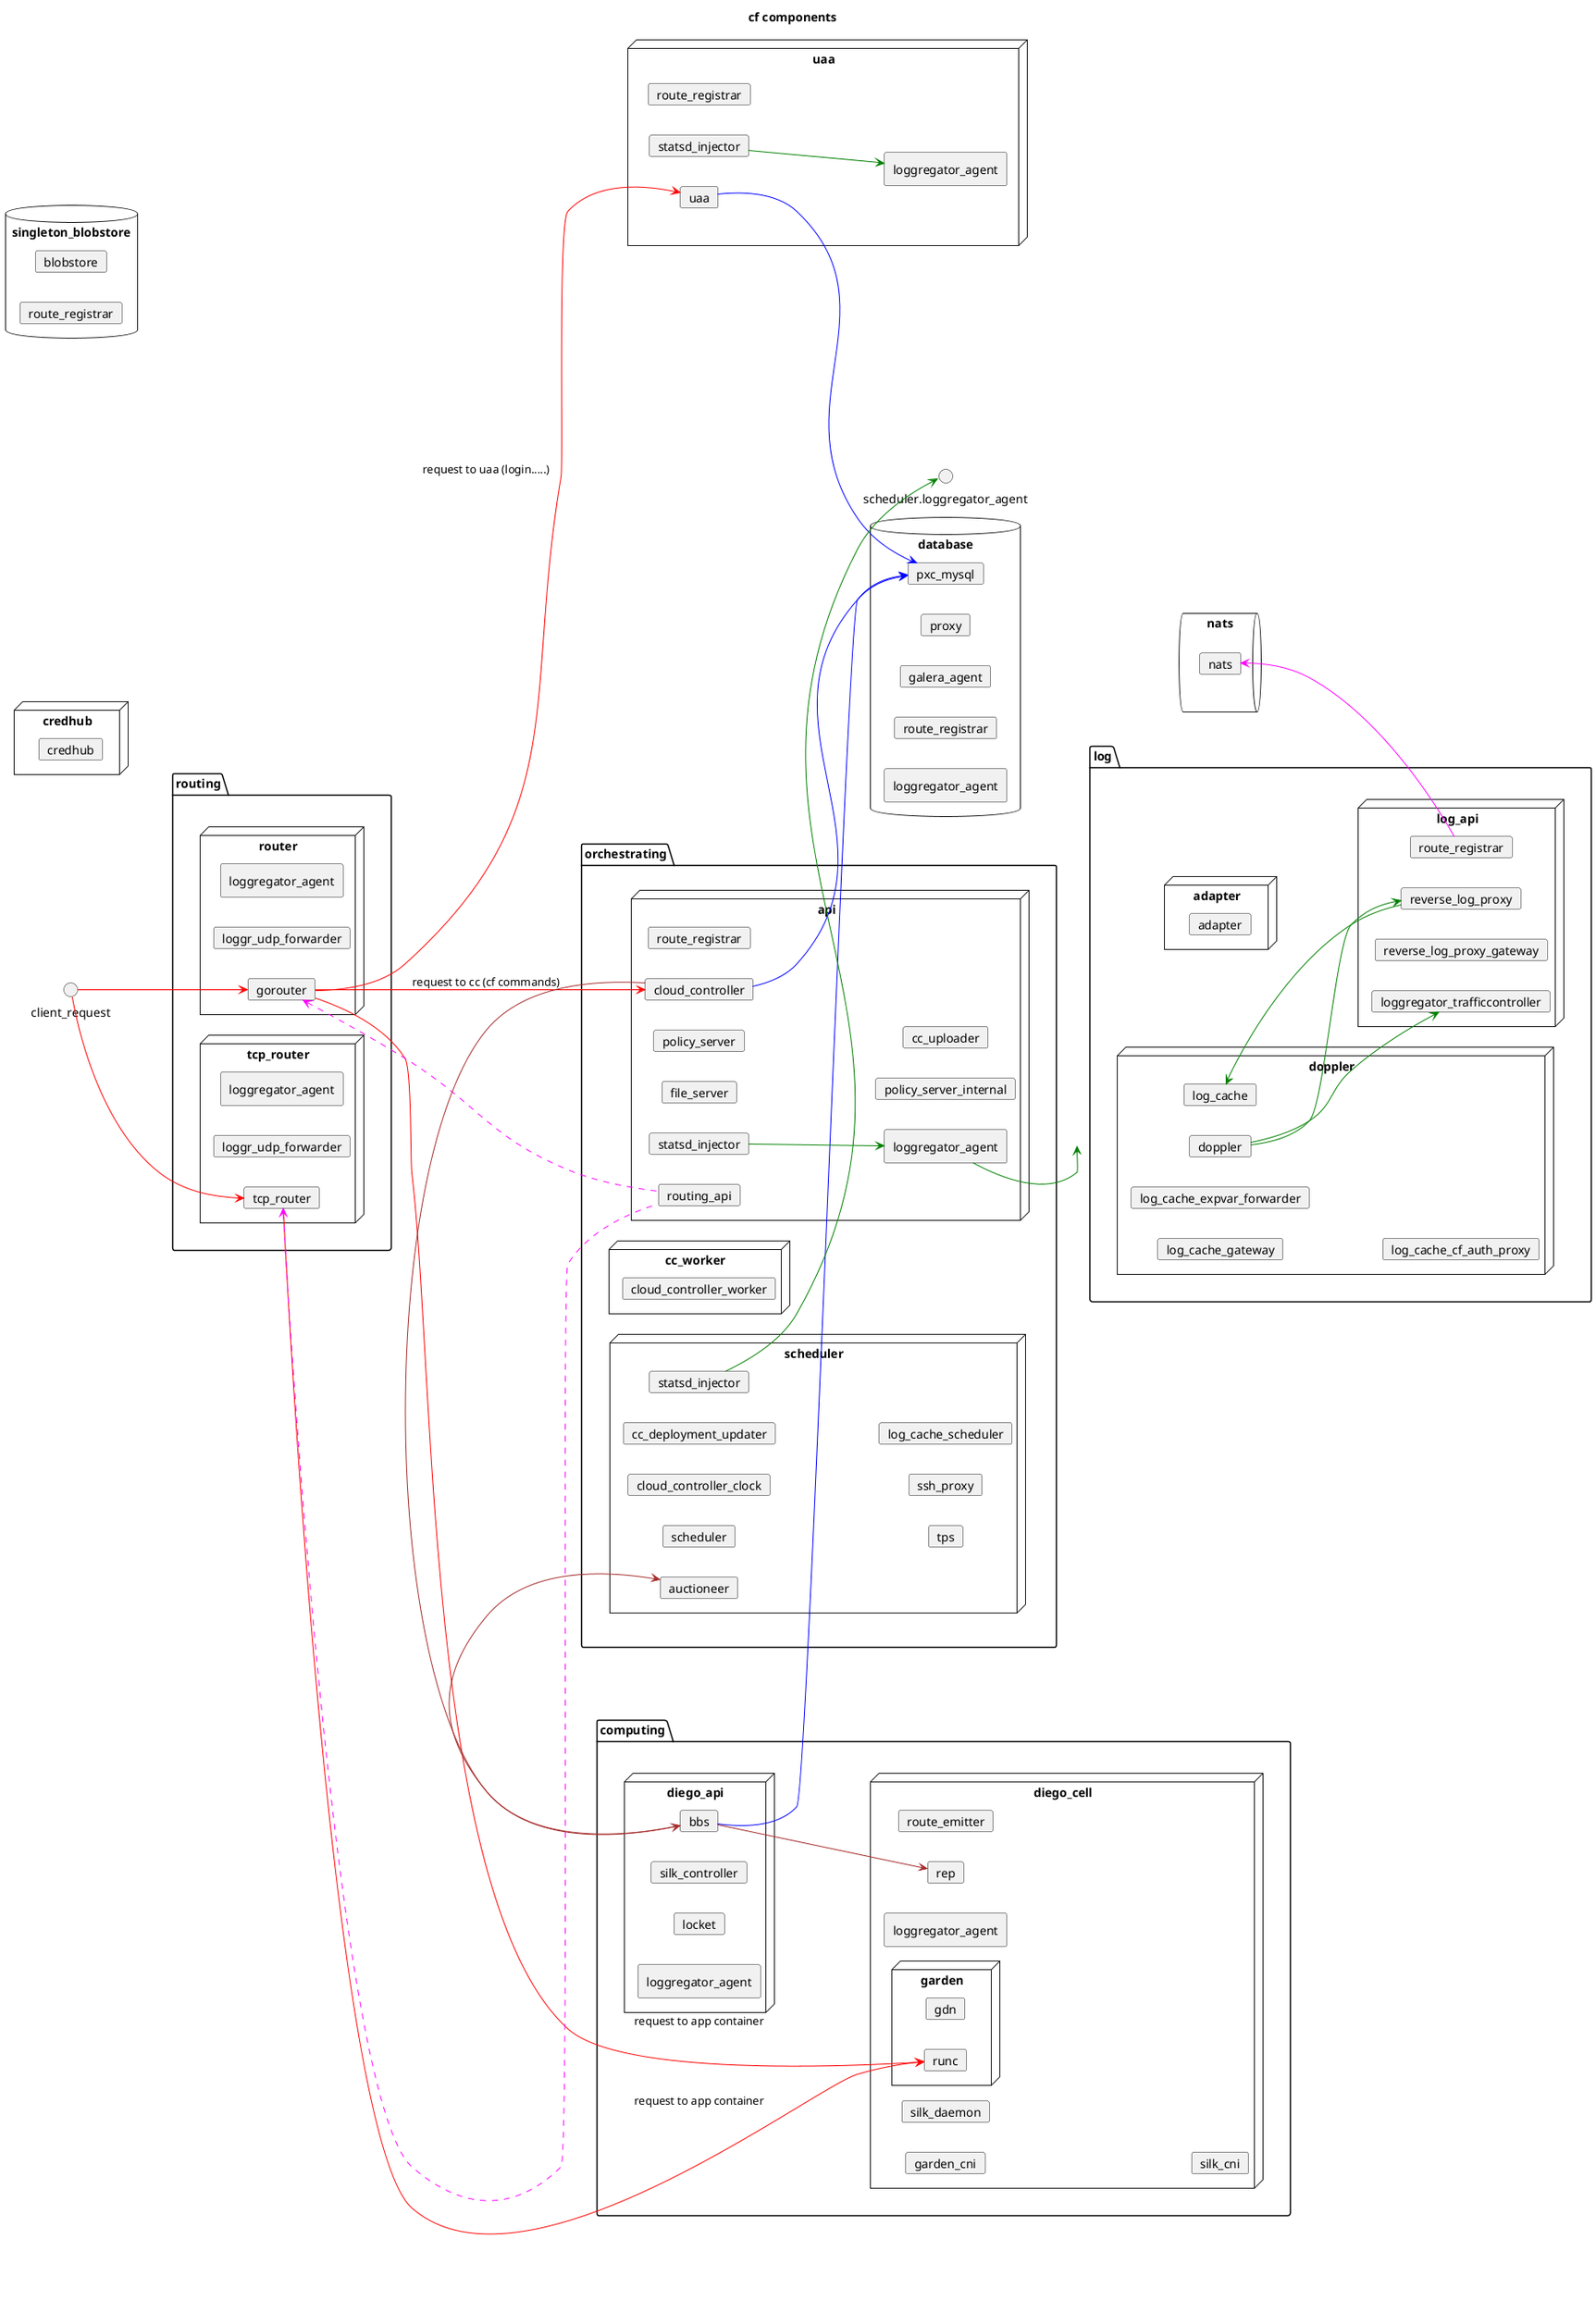@startuml

title cf components
left to right direction

package routing {
    node router {
        card gorouter
        card loggr_udp_forwarder as router.loggr_udp_forwarder
        agent loggregator_agent as router.loggregator_agent
    }
    node tcp_router {
        card tcp_router as tcp_router.tcp_router
        card loggr_udp_forwarder as tcp_router.loggr_udp_forwarder
        agent loggregator_agent as tcp_router.loggregator_agent
    }
}
' computing
package computing {
    node diego_cell {
        node garden {
            card gdn
            card runc
        }
        card rep
        card route_emitter
        card garden_cni
        card silk_daemon
        card silk_cni
        agent loggregator_agent as diego_cell.loggregator_agent
    }
    node diego_api {
        card bbs
        card silk_controller
        card locket
        agent loggregator_agent as diego_api.loggregator_agent
    }

}
' control
package orchestrating {
    node api {
        card cloud_controller
        card route_registrar as api.route_registrar
        card statsd_injector as api.statsd_injector
        card file_server
        card routing_api
        card policy_server
        card policy_server_internal
        card cc_uploader
        agent loggregator_agent as api.loggregator_agent
    }
    node cc_worker {
        card cloud_controller_worker
    }
    node scheduler {
        card scheduler as scheduler.scheduler
        card auctioneer
        card cloud_controller_clock
        card cc_deployment_updater
        card statsd_injector as scheduler.statsd_injector
        card tps
        card ssh_proxy
        card log_cache_scheduler 
    }
}
' IAM
node uaa {
    card uaa as uaa.uaa
    card route_registrar as uaa.route_registrar
    card statsd_injector as uaa.statsd_injector
    agent loggregator_agent as uaa.loggregator_agent
}
' secret management
node credhub {
    card credhub as credhub.credhub
}
' queue
queue nats {
    card nats as nats.nats
}
' db
database database as db {
    card pxc_mysql
    card proxy
    card galera_agent
    card route_registrar as database.route_registrar
    agent loggregator_agent as database.loggregator_agent
}
database singleton_blobstore {
    card blobstore
    card route_registrar
}

package log {
    node adapter {
        card adapter as adapter.adapter
    }
    node doppler {
        card doppler as doppler.doppler
        card log_cache
        card log_cache_gateway
        card log_cache_expvar_forwarder
        card route_registrar
        card log_cache_cf_auth_proxy
    }
    node log_api {
        card loggregator_trafficcontroller
        card reverse_log_proxy
        card reverse_log_proxy_gateway
        card route_registrar as log_api.route_registrar
    }
}

' routing
interface client_request
client_request -[#red]down-> gorouter
client_request -[#red]down-> tcp_router.tcp_router

gorouter -[#red]down-> cloud_controller :  request to cc (cf commands)
gorouter -[#red]down-> uaa.uaa : request to uaa (login.....)
gorouter -[#red]down-> runc : request to app container
tcp_router.tcp_router -[#red]down-> runc : request to app container
gorouter -[#red]down-> loggregator_trafficcontroller : request to TC
gorouter -[#red]down-> reverse_log_proxy : request to RLP

route_emitter -[#magenta]down-> nats.nats
uaa.route_registrar -[#magenta]down-> nats.nats
api.route_registrar -[#magenta]down-> nats.nats
log_api.route_registrar -[#magenta]up-> nats.nats
database.route_registrar -[#magenta]down-> nats.nats
nats.nats .[#magenta]up.> gorouter
routing_api .[#magenta]up.> gorouter
routing_api .[#magenta]up.> tcp_router.tcp_router

' computing
cloud_controller -[#brown]down-> bbs
bbs -[#brown]down-> auctioneer
bbs -[#brown]down-> rep

bbs -[#blue]down-> pxc_mysql
cloud_controller -[#blue]down-> pxc_mysql
uaa.uaa -[#blue]down-> pxc_mysql

'log
api.statsd_injector -[#green]down-> api.loggregator_agent
scheduler.statsd_injector -[#green]down-> scheduler.loggregator_agent
uaa.statsd_injector -[#green]down-> uaa.loggregator_agent

rep -[#green]down-> doppler.doppler
router.loggregator_agent -[#green]down-> doppler.doppler
tcp_router.loggregator_agent -[#green]down-> doppler.doppler
diego_api.loggregator_agent -[#green]down-> doppler.doppler
diego_cell.loggregator_agent -[#green]down-> doppler.doppler
uaa.loggregator_agent -[#green]down-> doppler.doppler
api.loggregator_agent -[#green]down-> doppler.doppler
database.loggregator_agent -[#green]down-> doppler.doppler

doppler.doppler -[#green]down-> reverse_log_proxy
reverse_log_proxy -[#green]down-> log_cache
doppler.doppler -[#green]down-> loggregator_trafficcontroller


' layout
client_request -[hidden]down-> routing
routing -[hidden]down-> computing
routing -[hidden]down-> uaa
routing -[hidden]down-> orchestrating
routing -[hidden]down-> log
computing -[hidden]down-> orchestrating
computing -[hidden]down-> nats

@enduml